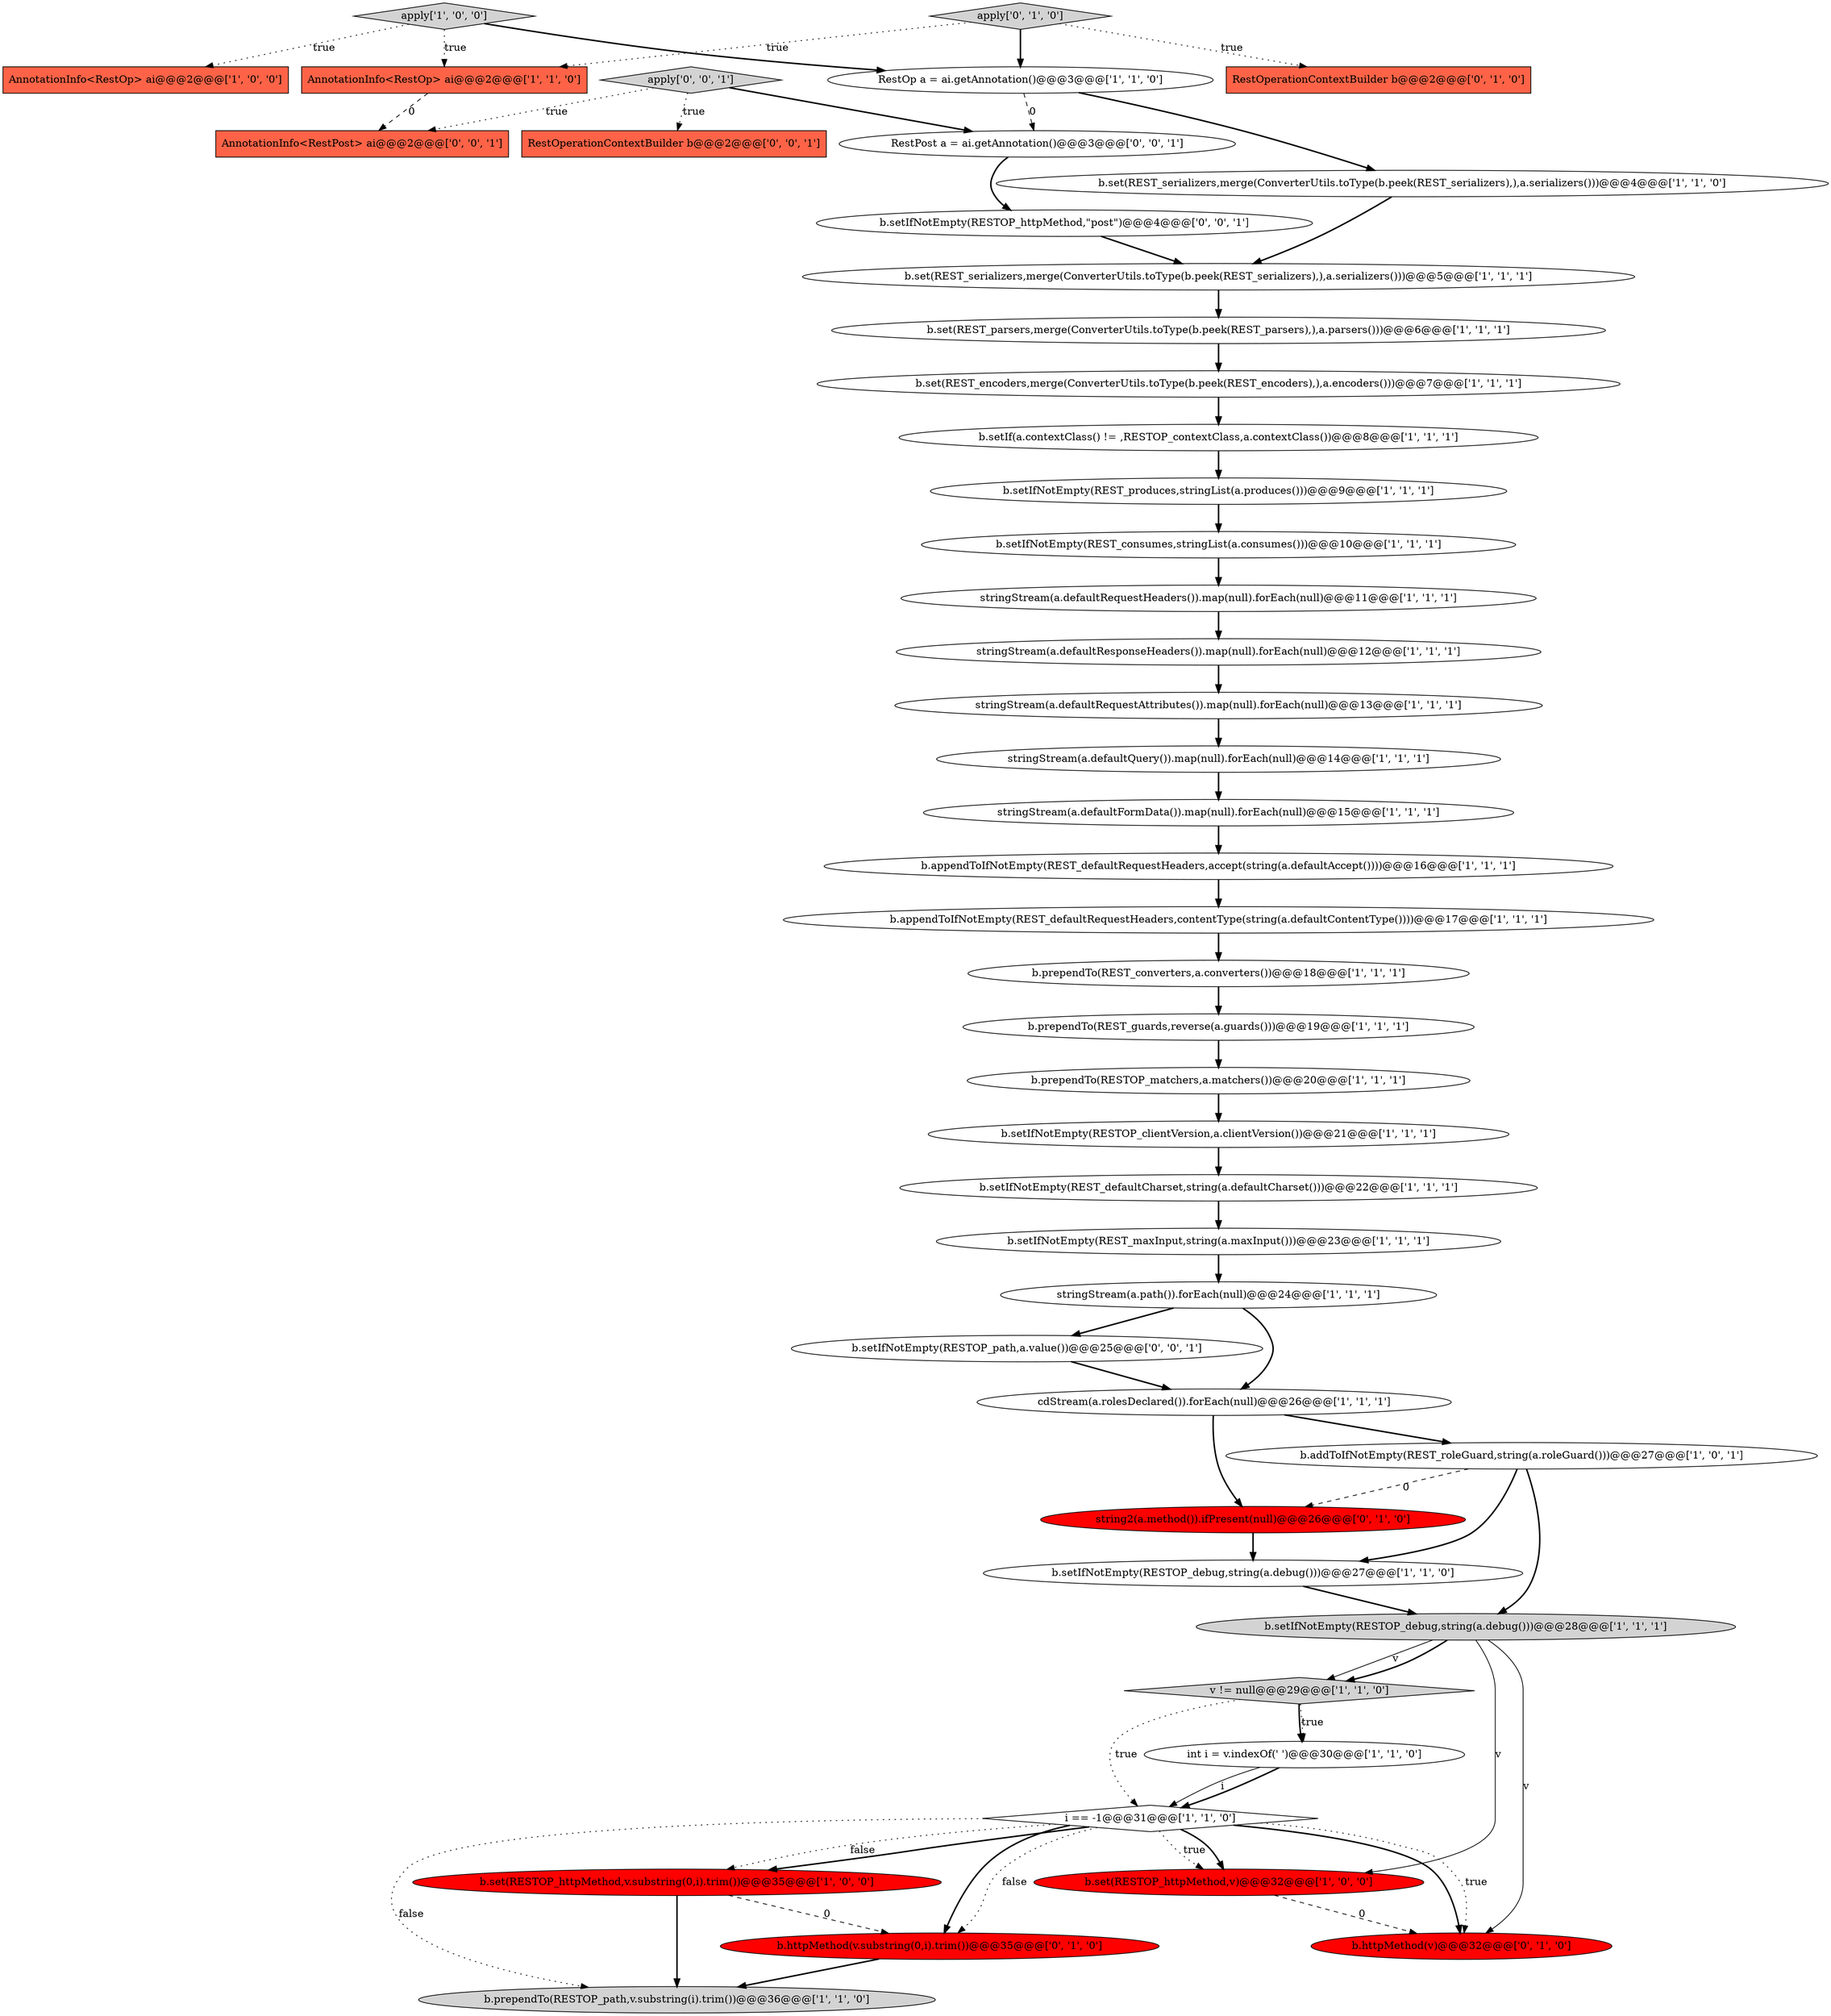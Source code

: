 digraph {
6 [style = filled, label = "AnnotationInfo<RestOp> ai@@@2@@@['1', '1', '0']", fillcolor = tomato, shape = box image = "AAA0AAABBB1BBB"];
39 [style = filled, label = "string2(a.method()).ifPresent(null)@@@26@@@['0', '1', '0']", fillcolor = red, shape = ellipse image = "AAA1AAABBB2BBB"];
17 [style = filled, label = "b.prependTo(REST_guards,reverse(a.guards()))@@@19@@@['1', '1', '1']", fillcolor = white, shape = ellipse image = "AAA0AAABBB1BBB"];
14 [style = filled, label = "RestOp a = ai.getAnnotation()@@@3@@@['1', '1', '0']", fillcolor = white, shape = ellipse image = "AAA0AAABBB1BBB"];
16 [style = filled, label = "b.appendToIfNotEmpty(REST_defaultRequestHeaders,accept(string(a.defaultAccept())))@@@16@@@['1', '1', '1']", fillcolor = white, shape = ellipse image = "AAA0AAABBB1BBB"];
13 [style = filled, label = "b.set(REST_encoders,merge(ConverterUtils.toType(b.peek(REST_encoders),),a.encoders()))@@@7@@@['1', '1', '1']", fillcolor = white, shape = ellipse image = "AAA0AAABBB1BBB"];
1 [style = filled, label = "b.setIfNotEmpty(RESTOP_debug,string(a.debug()))@@@27@@@['1', '1', '0']", fillcolor = white, shape = ellipse image = "AAA0AAABBB1BBB"];
7 [style = filled, label = "b.setIfNotEmpty(REST_defaultCharset,string(a.defaultCharset()))@@@22@@@['1', '1', '1']", fillcolor = white, shape = ellipse image = "AAA0AAABBB1BBB"];
2 [style = filled, label = "AnnotationInfo<RestOp> ai@@@2@@@['1', '0', '0']", fillcolor = tomato, shape = box image = "AAA0AAABBB1BBB"];
43 [style = filled, label = "RestPost a = ai.getAnnotation()@@@3@@@['0', '0', '1']", fillcolor = white, shape = ellipse image = "AAA0AAABBB3BBB"];
44 [style = filled, label = "AnnotationInfo<RestPost> ai@@@2@@@['0', '0', '1']", fillcolor = tomato, shape = box image = "AAA0AAABBB3BBB"];
28 [style = filled, label = "stringStream(a.defaultQuery()).map(null).forEach(null)@@@14@@@['1', '1', '1']", fillcolor = white, shape = ellipse image = "AAA0AAABBB1BBB"];
23 [style = filled, label = "b.setIf(a.contextClass() != ,RESTOP_contextClass,a.contextClass())@@@8@@@['1', '1', '1']", fillcolor = white, shape = ellipse image = "AAA0AAABBB1BBB"];
33 [style = filled, label = "b.prependTo(RESTOP_matchers,a.matchers())@@@20@@@['1', '1', '1']", fillcolor = white, shape = ellipse image = "AAA0AAABBB1BBB"];
0 [style = filled, label = "stringStream(a.defaultRequestAttributes()).map(null).forEach(null)@@@13@@@['1', '1', '1']", fillcolor = white, shape = ellipse image = "AAA0AAABBB1BBB"];
40 [style = filled, label = "RestOperationContextBuilder b@@@2@@@['0', '0', '1']", fillcolor = tomato, shape = box image = "AAA0AAABBB3BBB"];
31 [style = filled, label = "b.setIfNotEmpty(REST_maxInput,string(a.maxInput()))@@@23@@@['1', '1', '1']", fillcolor = white, shape = ellipse image = "AAA0AAABBB1BBB"];
34 [style = filled, label = "b.setIfNotEmpty(REST_produces,stringList(a.produces()))@@@9@@@['1', '1', '1']", fillcolor = white, shape = ellipse image = "AAA0AAABBB1BBB"];
27 [style = filled, label = "b.setIfNotEmpty(RESTOP_debug,string(a.debug()))@@@28@@@['1', '1', '1']", fillcolor = lightgray, shape = ellipse image = "AAA0AAABBB1BBB"];
24 [style = filled, label = "apply['1', '0', '0']", fillcolor = lightgray, shape = diamond image = "AAA0AAABBB1BBB"];
5 [style = filled, label = "i == -1@@@31@@@['1', '1', '0']", fillcolor = white, shape = diamond image = "AAA0AAABBB1BBB"];
29 [style = filled, label = "b.set(REST_parsers,merge(ConverterUtils.toType(b.peek(REST_parsers),),a.parsers()))@@@6@@@['1', '1', '1']", fillcolor = white, shape = ellipse image = "AAA0AAABBB1BBB"];
19 [style = filled, label = "b.setIfNotEmpty(REST_consumes,stringList(a.consumes()))@@@10@@@['1', '1', '1']", fillcolor = white, shape = ellipse image = "AAA0AAABBB1BBB"];
22 [style = filled, label = "v != null@@@29@@@['1', '1', '0']", fillcolor = lightgray, shape = diamond image = "AAA0AAABBB1BBB"];
37 [style = filled, label = "b.httpMethod(v.substring(0,i).trim())@@@35@@@['0', '1', '0']", fillcolor = red, shape = ellipse image = "AAA1AAABBB2BBB"];
38 [style = filled, label = "b.httpMethod(v)@@@32@@@['0', '1', '0']", fillcolor = red, shape = ellipse image = "AAA1AAABBB2BBB"];
3 [style = filled, label = "stringStream(a.defaultRequestHeaders()).map(null).forEach(null)@@@11@@@['1', '1', '1']", fillcolor = white, shape = ellipse image = "AAA0AAABBB1BBB"];
8 [style = filled, label = "b.addToIfNotEmpty(REST_roleGuard,string(a.roleGuard()))@@@27@@@['1', '0', '1']", fillcolor = white, shape = ellipse image = "AAA0AAABBB1BBB"];
26 [style = filled, label = "b.setIfNotEmpty(RESTOP_clientVersion,a.clientVersion())@@@21@@@['1', '1', '1']", fillcolor = white, shape = ellipse image = "AAA0AAABBB1BBB"];
32 [style = filled, label = "b.prependTo(RESTOP_path,v.substring(i).trim())@@@36@@@['1', '1', '0']", fillcolor = lightgray, shape = ellipse image = "AAA0AAABBB1BBB"];
35 [style = filled, label = "apply['0', '1', '0']", fillcolor = lightgray, shape = diamond image = "AAA0AAABBB2BBB"];
20 [style = filled, label = "stringStream(a.defaultResponseHeaders()).map(null).forEach(null)@@@12@@@['1', '1', '1']", fillcolor = white, shape = ellipse image = "AAA0AAABBB1BBB"];
10 [style = filled, label = "stringStream(a.defaultFormData()).map(null).forEach(null)@@@15@@@['1', '1', '1']", fillcolor = white, shape = ellipse image = "AAA0AAABBB1BBB"];
41 [style = filled, label = "b.setIfNotEmpty(RESTOP_path,a.value())@@@25@@@['0', '0', '1']", fillcolor = white, shape = ellipse image = "AAA0AAABBB3BBB"];
4 [style = filled, label = "b.appendToIfNotEmpty(REST_defaultRequestHeaders,contentType(string(a.defaultContentType())))@@@17@@@['1', '1', '1']", fillcolor = white, shape = ellipse image = "AAA0AAABBB1BBB"];
42 [style = filled, label = "b.setIfNotEmpty(RESTOP_httpMethod,\"post\")@@@4@@@['0', '0', '1']", fillcolor = white, shape = ellipse image = "AAA0AAABBB3BBB"];
11 [style = filled, label = "b.set(REST_serializers,merge(ConverterUtils.toType(b.peek(REST_serializers),),a.serializers()))@@@4@@@['1', '1', '0']", fillcolor = white, shape = ellipse image = "AAA0AAABBB1BBB"];
9 [style = filled, label = "int i = v.indexOf(' ')@@@30@@@['1', '1', '0']", fillcolor = white, shape = ellipse image = "AAA0AAABBB1BBB"];
15 [style = filled, label = "b.set(REST_serializers,merge(ConverterUtils.toType(b.peek(REST_serializers),),a.serializers()))@@@5@@@['1', '1', '1']", fillcolor = white, shape = ellipse image = "AAA0AAABBB1BBB"];
36 [style = filled, label = "RestOperationContextBuilder b@@@2@@@['0', '1', '0']", fillcolor = tomato, shape = box image = "AAA0AAABBB2BBB"];
45 [style = filled, label = "apply['0', '0', '1']", fillcolor = lightgray, shape = diamond image = "AAA0AAABBB3BBB"];
18 [style = filled, label = "b.set(RESTOP_httpMethod,v.substring(0,i).trim())@@@35@@@['1', '0', '0']", fillcolor = red, shape = ellipse image = "AAA1AAABBB1BBB"];
30 [style = filled, label = "b.set(RESTOP_httpMethod,v)@@@32@@@['1', '0', '0']", fillcolor = red, shape = ellipse image = "AAA1AAABBB1BBB"];
21 [style = filled, label = "cdStream(a.rolesDeclared()).forEach(null)@@@26@@@['1', '1', '1']", fillcolor = white, shape = ellipse image = "AAA0AAABBB1BBB"];
25 [style = filled, label = "b.prependTo(REST_converters,a.converters())@@@18@@@['1', '1', '1']", fillcolor = white, shape = ellipse image = "AAA0AAABBB1BBB"];
12 [style = filled, label = "stringStream(a.path()).forEach(null)@@@24@@@['1', '1', '1']", fillcolor = white, shape = ellipse image = "AAA0AAABBB1BBB"];
30->38 [style = dashed, label="0"];
24->6 [style = dotted, label="true"];
5->37 [style = dotted, label="false"];
5->18 [style = dotted, label="false"];
28->10 [style = bold, label=""];
26->7 [style = bold, label=""];
4->25 [style = bold, label=""];
34->19 [style = bold, label=""];
35->6 [style = dotted, label="true"];
12->21 [style = bold, label=""];
9->5 [style = solid, label="i"];
35->36 [style = dotted, label="true"];
27->22 [style = solid, label="v"];
41->21 [style = bold, label=""];
20->0 [style = bold, label=""];
22->9 [style = bold, label=""];
1->27 [style = bold, label=""];
43->42 [style = bold, label=""];
21->8 [style = bold, label=""];
27->30 [style = solid, label="v"];
17->33 [style = bold, label=""];
5->18 [style = bold, label=""];
7->31 [style = bold, label=""];
45->44 [style = dotted, label="true"];
27->22 [style = bold, label=""];
25->17 [style = bold, label=""];
5->38 [style = bold, label=""];
31->12 [style = bold, label=""];
35->14 [style = bold, label=""];
11->15 [style = bold, label=""];
33->26 [style = bold, label=""];
24->14 [style = bold, label=""];
22->5 [style = dotted, label="true"];
12->41 [style = bold, label=""];
8->1 [style = bold, label=""];
45->40 [style = dotted, label="true"];
14->43 [style = dashed, label="0"];
5->38 [style = dotted, label="true"];
3->20 [style = bold, label=""];
45->43 [style = bold, label=""];
10->16 [style = bold, label=""];
21->39 [style = bold, label=""];
5->32 [style = dotted, label="false"];
8->39 [style = dashed, label="0"];
27->38 [style = solid, label="v"];
18->37 [style = dashed, label="0"];
13->23 [style = bold, label=""];
18->32 [style = bold, label=""];
23->34 [style = bold, label=""];
9->5 [style = bold, label=""];
37->32 [style = bold, label=""];
39->1 [style = bold, label=""];
5->30 [style = dotted, label="true"];
24->2 [style = dotted, label="true"];
5->30 [style = bold, label=""];
16->4 [style = bold, label=""];
22->9 [style = dotted, label="true"];
8->27 [style = bold, label=""];
6->44 [style = dashed, label="0"];
14->11 [style = bold, label=""];
19->3 [style = bold, label=""];
15->29 [style = bold, label=""];
5->37 [style = bold, label=""];
0->28 [style = bold, label=""];
42->15 [style = bold, label=""];
29->13 [style = bold, label=""];
}
